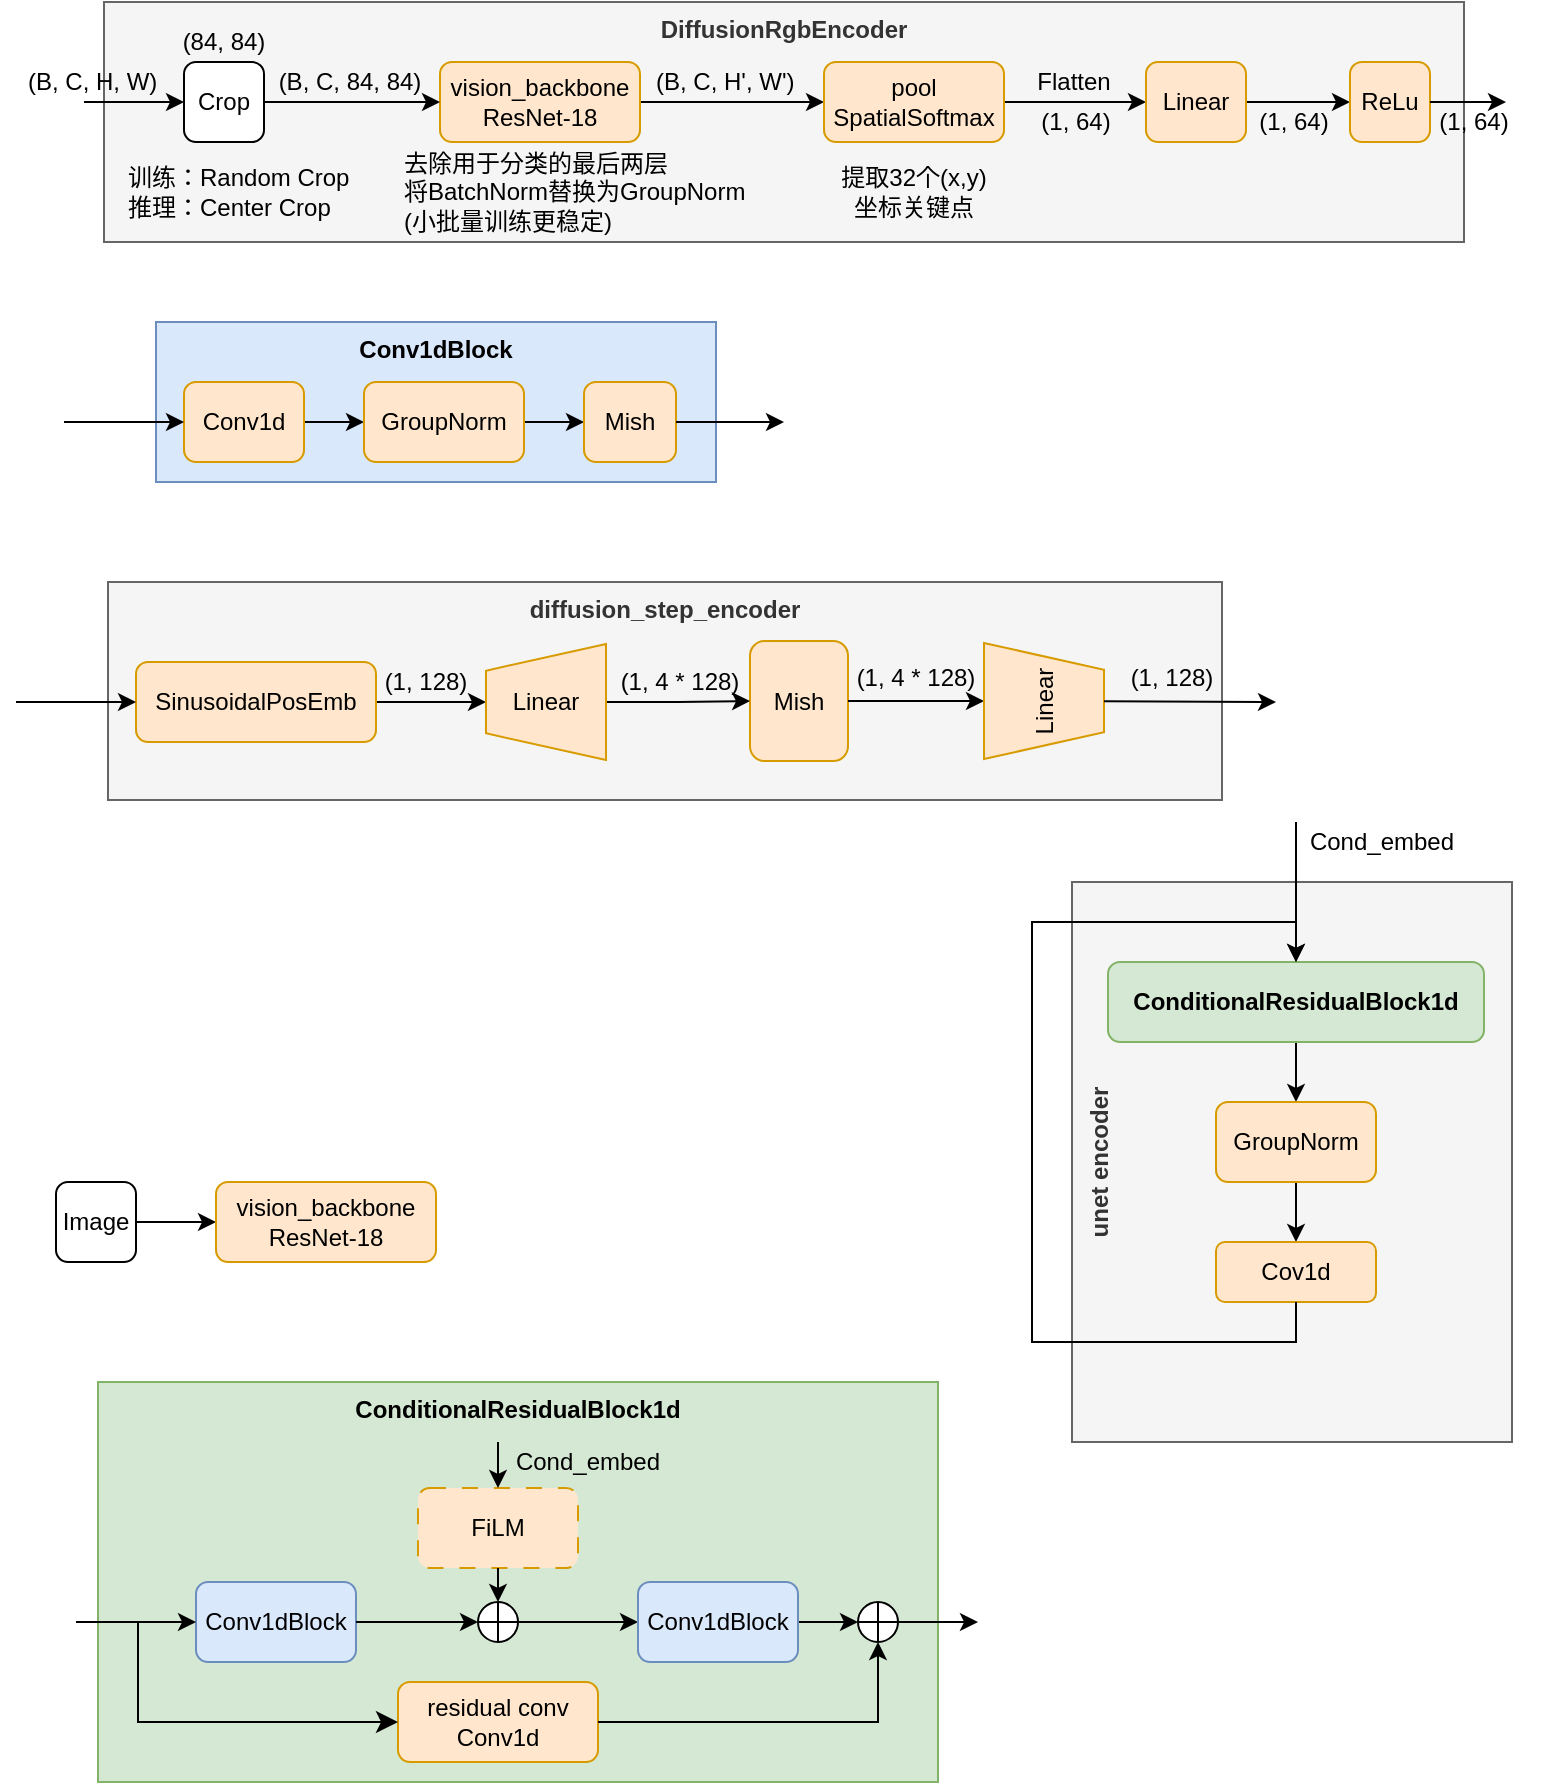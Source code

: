 <mxfile version="27.0.6">
  <diagram name="第 1 页" id="QIP-dXR1SjzeZl0UJQse">
    <mxGraphModel dx="1540" dy="835" grid="1" gridSize="10" guides="1" tooltips="1" connect="1" arrows="1" fold="1" page="1" pageScale="1" pageWidth="827" pageHeight="1169" math="0" shadow="0">
      <root>
        <mxCell id="0" />
        <mxCell id="1" parent="0" />
        <mxCell id="PJH4OMrgq3WDe2RNvaKb-1" style="edgeStyle=orthogonalEdgeStyle;rounded=0;orthogonalLoop=1;jettySize=auto;html=1;entryX=0;entryY=0.5;entryDx=0;entryDy=0;" parent="1" source="PJH4OMrgq3WDe2RNvaKb-2" target="PJH4OMrgq3WDe2RNvaKb-3" edge="1">
          <mxGeometry relative="1" as="geometry" />
        </mxCell>
        <mxCell id="PJH4OMrgq3WDe2RNvaKb-2" value="Image" style="rounded=1;whiteSpace=wrap;html=1;" parent="1" vertex="1">
          <mxGeometry x="52" y="640" width="40" height="40" as="geometry" />
        </mxCell>
        <mxCell id="PJH4OMrgq3WDe2RNvaKb-3" value="vision_backbone&lt;div&gt;ResNet-18&lt;/div&gt;" style="rounded=1;whiteSpace=wrap;html=1;fillColor=#ffe6cc;strokeColor=#d79b00;" parent="1" vertex="1">
          <mxGeometry x="132" y="640" width="110" height="40" as="geometry" />
        </mxCell>
        <mxCell id="PJH4OMrgq3WDe2RNvaKb-4" value="" style="group" parent="1" vertex="1" connectable="0">
          <mxGeometry x="56" y="210" width="360" height="80" as="geometry" />
        </mxCell>
        <mxCell id="PJH4OMrgq3WDe2RNvaKb-5" value="Conv1dBlock" style="rounded=0;whiteSpace=wrap;html=1;fillColor=#dae8fc;strokeColor=#6c8ebf;verticalAlign=top;fontStyle=1" parent="PJH4OMrgq3WDe2RNvaKb-4" vertex="1">
          <mxGeometry x="46" width="280" height="80" as="geometry" />
        </mxCell>
        <mxCell id="PJH4OMrgq3WDe2RNvaKb-6" style="edgeStyle=orthogonalEdgeStyle;rounded=0;orthogonalLoop=1;jettySize=auto;html=1;entryX=0;entryY=0.5;entryDx=0;entryDy=0;" parent="PJH4OMrgq3WDe2RNvaKb-4" source="PJH4OMrgq3WDe2RNvaKb-7" target="PJH4OMrgq3WDe2RNvaKb-9" edge="1">
          <mxGeometry relative="1" as="geometry" />
        </mxCell>
        <mxCell id="PJH4OMrgq3WDe2RNvaKb-7" value="Conv1d" style="rounded=1;whiteSpace=wrap;html=1;fillColor=#ffe6cc;strokeColor=#d79b00;" parent="PJH4OMrgq3WDe2RNvaKb-4" vertex="1">
          <mxGeometry x="60" y="30" width="60" height="40" as="geometry" />
        </mxCell>
        <mxCell id="PJH4OMrgq3WDe2RNvaKb-8" style="edgeStyle=orthogonalEdgeStyle;rounded=0;orthogonalLoop=1;jettySize=auto;html=1;entryX=0;entryY=0.5;entryDx=0;entryDy=0;" parent="PJH4OMrgq3WDe2RNvaKb-4" source="PJH4OMrgq3WDe2RNvaKb-9" target="PJH4OMrgq3WDe2RNvaKb-10" edge="1">
          <mxGeometry relative="1" as="geometry" />
        </mxCell>
        <mxCell id="PJH4OMrgq3WDe2RNvaKb-9" value="GroupNorm" style="rounded=1;whiteSpace=wrap;html=1;fillColor=#ffe6cc;strokeColor=#d79b00;" parent="PJH4OMrgq3WDe2RNvaKb-4" vertex="1">
          <mxGeometry x="150" y="30" width="80" height="40" as="geometry" />
        </mxCell>
        <mxCell id="PJH4OMrgq3WDe2RNvaKb-10" value="Mish" style="rounded=1;whiteSpace=wrap;html=1;fillColor=#ffe6cc;strokeColor=#d79b00;" parent="PJH4OMrgq3WDe2RNvaKb-4" vertex="1">
          <mxGeometry x="260" y="30" width="46" height="40" as="geometry" />
        </mxCell>
        <mxCell id="PJH4OMrgq3WDe2RNvaKb-11" value="" style="endArrow=classic;html=1;rounded=0;entryX=0;entryY=0.5;entryDx=0;entryDy=0;" parent="PJH4OMrgq3WDe2RNvaKb-4" target="PJH4OMrgq3WDe2RNvaKb-7" edge="1">
          <mxGeometry width="50" height="50" relative="1" as="geometry">
            <mxPoint y="50" as="sourcePoint" />
            <mxPoint x="130" y="-140" as="targetPoint" />
          </mxGeometry>
        </mxCell>
        <mxCell id="PJH4OMrgq3WDe2RNvaKb-12" value="" style="endArrow=classic;html=1;rounded=0;exitX=1;exitY=0.5;exitDx=0;exitDy=0;" parent="PJH4OMrgq3WDe2RNvaKb-4" source="PJH4OMrgq3WDe2RNvaKb-10" edge="1">
          <mxGeometry width="50" height="50" relative="1" as="geometry">
            <mxPoint x="311" y="49.5" as="sourcePoint" />
            <mxPoint x="360" y="50" as="targetPoint" />
          </mxGeometry>
        </mxCell>
        <mxCell id="PJH4OMrgq3WDe2RNvaKb-13" value="" style="group" parent="1" vertex="1" connectable="0">
          <mxGeometry x="36" y="50" width="760" height="120" as="geometry" />
        </mxCell>
        <mxCell id="PJH4OMrgq3WDe2RNvaKb-14" value="DiffusionRgbEncoder" style="rounded=0;whiteSpace=wrap;html=1;fillColor=#f5f5f5;fontColor=#333333;strokeColor=#666666;verticalAlign=top;fontStyle=1" parent="PJH4OMrgq3WDe2RNvaKb-13" vertex="1">
          <mxGeometry x="40" width="680" height="120" as="geometry" />
        </mxCell>
        <mxCell id="PJH4OMrgq3WDe2RNvaKb-15" value="去除用于分类的最后两层&lt;div&gt;将BatchNorm替换为GroupNorm&lt;/div&gt;&lt;div&gt;(小批量训练更稳定)&lt;/div&gt;" style="text;html=1;align=left;verticalAlign=middle;whiteSpace=wrap;rounded=0;" parent="PJH4OMrgq3WDe2RNvaKb-13" vertex="1">
          <mxGeometry x="188" y="70" width="185" height="50" as="geometry" />
        </mxCell>
        <mxCell id="PJH4OMrgq3WDe2RNvaKb-16" style="edgeStyle=orthogonalEdgeStyle;rounded=0;orthogonalLoop=1;jettySize=auto;html=1;entryX=0;entryY=0.5;entryDx=0;entryDy=0;" parent="PJH4OMrgq3WDe2RNvaKb-13" source="PJH4OMrgq3WDe2RNvaKb-17" target="PJH4OMrgq3WDe2RNvaKb-22" edge="1">
          <mxGeometry relative="1" as="geometry">
            <mxPoint x="588" y="50" as="targetPoint" />
          </mxGeometry>
        </mxCell>
        <mxCell id="PJH4OMrgq3WDe2RNvaKb-17" value="vision_backbone&lt;div&gt;ResNet-18&lt;/div&gt;" style="rounded=1;whiteSpace=wrap;html=1;fillColor=#ffe6cc;strokeColor=#d79b00;" parent="PJH4OMrgq3WDe2RNvaKb-13" vertex="1">
          <mxGeometry x="208" y="30" width="100" height="40" as="geometry" />
        </mxCell>
        <mxCell id="PJH4OMrgq3WDe2RNvaKb-18" value="" style="endArrow=classic;html=1;rounded=0;entryX=0;entryY=0.5;entryDx=0;entryDy=0;" parent="PJH4OMrgq3WDe2RNvaKb-13" target="PJH4OMrgq3WDe2RNvaKb-20" edge="1">
          <mxGeometry width="50" height="50" relative="1" as="geometry">
            <mxPoint x="30" y="50" as="sourcePoint" />
            <mxPoint x="270" y="100" as="targetPoint" />
          </mxGeometry>
        </mxCell>
        <mxCell id="PJH4OMrgq3WDe2RNvaKb-19" style="edgeStyle=orthogonalEdgeStyle;rounded=0;orthogonalLoop=1;jettySize=auto;html=1;exitX=1;exitY=0.5;exitDx=0;exitDy=0;entryX=0;entryY=0.5;entryDx=0;entryDy=0;" parent="PJH4OMrgq3WDe2RNvaKb-13" source="PJH4OMrgq3WDe2RNvaKb-20" target="PJH4OMrgq3WDe2RNvaKb-17" edge="1">
          <mxGeometry relative="1" as="geometry" />
        </mxCell>
        <mxCell id="PJH4OMrgq3WDe2RNvaKb-20" value="Crop" style="rounded=1;whiteSpace=wrap;html=1;" parent="PJH4OMrgq3WDe2RNvaKb-13" vertex="1">
          <mxGeometry x="80" y="30" width="40" height="40" as="geometry" />
        </mxCell>
        <mxCell id="PJH4OMrgq3WDe2RNvaKb-21" style="edgeStyle=orthogonalEdgeStyle;rounded=0;orthogonalLoop=1;jettySize=auto;html=1;exitX=1;exitY=0.5;exitDx=0;exitDy=0;entryX=0;entryY=0.5;entryDx=0;entryDy=0;" parent="PJH4OMrgq3WDe2RNvaKb-13" source="PJH4OMrgq3WDe2RNvaKb-22" target="PJH4OMrgq3WDe2RNvaKb-24" edge="1">
          <mxGeometry relative="1" as="geometry" />
        </mxCell>
        <mxCell id="PJH4OMrgq3WDe2RNvaKb-22" value="&lt;div&gt;pool&lt;/div&gt;SpatialSoftmax" style="rounded=1;whiteSpace=wrap;html=1;fillColor=#ffe6cc;strokeColor=#d79b00;" parent="PJH4OMrgq3WDe2RNvaKb-13" vertex="1">
          <mxGeometry x="400" y="30" width="90" height="40" as="geometry" />
        </mxCell>
        <mxCell id="PJH4OMrgq3WDe2RNvaKb-23" style="edgeStyle=orthogonalEdgeStyle;rounded=0;orthogonalLoop=1;jettySize=auto;html=1;" parent="PJH4OMrgq3WDe2RNvaKb-13" source="PJH4OMrgq3WDe2RNvaKb-24" target="PJH4OMrgq3WDe2RNvaKb-25" edge="1">
          <mxGeometry relative="1" as="geometry" />
        </mxCell>
        <mxCell id="PJH4OMrgq3WDe2RNvaKb-24" value="&lt;div&gt;Linear&lt;/div&gt;" style="rounded=1;whiteSpace=wrap;html=1;fillColor=#ffe6cc;strokeColor=#d79b00;" parent="PJH4OMrgq3WDe2RNvaKb-13" vertex="1">
          <mxGeometry x="561" y="30" width="50" height="40" as="geometry" />
        </mxCell>
        <mxCell id="PJH4OMrgq3WDe2RNvaKb-25" value="&lt;div&gt;ReLu&lt;/div&gt;" style="rounded=1;whiteSpace=wrap;html=1;fillColor=#ffe6cc;strokeColor=#d79b00;" parent="PJH4OMrgq3WDe2RNvaKb-13" vertex="1">
          <mxGeometry x="663" y="30" width="40" height="40" as="geometry" />
        </mxCell>
        <mxCell id="PJH4OMrgq3WDe2RNvaKb-26" value="Flatten" style="text;html=1;align=center;verticalAlign=middle;whiteSpace=wrap;rounded=0;" parent="PJH4OMrgq3WDe2RNvaKb-13" vertex="1">
          <mxGeometry x="490" y="30" width="70" height="20" as="geometry" />
        </mxCell>
        <mxCell id="PJH4OMrgq3WDe2RNvaKb-27" value="" style="endArrow=classic;html=1;rounded=0;exitX=1;exitY=0.5;exitDx=0;exitDy=0;" parent="PJH4OMrgq3WDe2RNvaKb-13" source="PJH4OMrgq3WDe2RNvaKb-25" edge="1">
          <mxGeometry width="50" height="50" relative="1" as="geometry">
            <mxPoint x="721" y="50" as="sourcePoint" />
            <mxPoint x="741" y="50" as="targetPoint" />
          </mxGeometry>
        </mxCell>
        <mxCell id="PJH4OMrgq3WDe2RNvaKb-28" value="(B, C, H, W)" style="text;whiteSpace=wrap;verticalAlign=middle;" parent="PJH4OMrgq3WDe2RNvaKb-13" vertex="1">
          <mxGeometry y="30" width="70" height="20" as="geometry" />
        </mxCell>
        <mxCell id="PJH4OMrgq3WDe2RNvaKb-29" value="(84, 84)" style="text;whiteSpace=wrap;align=center;verticalAlign=middle;" parent="PJH4OMrgq3WDe2RNvaKb-13" vertex="1">
          <mxGeometry x="65" y="10" width="70" height="20" as="geometry" />
        </mxCell>
        <mxCell id="PJH4OMrgq3WDe2RNvaKb-30" value="(B, C, 84, 84)" style="text;whiteSpace=wrap;verticalAlign=middle;align=center;" parent="PJH4OMrgq3WDe2RNvaKb-13" vertex="1">
          <mxGeometry x="120" y="30" width="86" height="20" as="geometry" />
        </mxCell>
        <mxCell id="PJH4OMrgq3WDe2RNvaKb-31" value="(B, C, H&#39;, W&#39;)" style="text;whiteSpace=wrap;verticalAlign=middle;" parent="PJH4OMrgq3WDe2RNvaKb-13" vertex="1">
          <mxGeometry x="314" y="30" width="72" height="20" as="geometry" />
        </mxCell>
        <mxCell id="PJH4OMrgq3WDe2RNvaKb-32" value="(1, 64)" style="text;whiteSpace=wrap;align=center;verticalAlign=middle;" parent="PJH4OMrgq3WDe2RNvaKb-13" vertex="1">
          <mxGeometry x="491" y="50" width="70" height="20" as="geometry" />
        </mxCell>
        <mxCell id="PJH4OMrgq3WDe2RNvaKb-33" value="提取32个(x,y)坐标关键点" style="text;html=1;align=center;verticalAlign=middle;whiteSpace=wrap;rounded=0;" parent="PJH4OMrgq3WDe2RNvaKb-13" vertex="1">
          <mxGeometry x="405" y="80" width="80" height="30" as="geometry" />
        </mxCell>
        <mxCell id="PJH4OMrgq3WDe2RNvaKb-34" value="(1, 64)" style="text;whiteSpace=wrap;align=center;verticalAlign=middle;" parent="PJH4OMrgq3WDe2RNvaKb-13" vertex="1">
          <mxGeometry x="600" y="50" width="70" height="20" as="geometry" />
        </mxCell>
        <mxCell id="PJH4OMrgq3WDe2RNvaKb-35" value="(1, 64)" style="text;whiteSpace=wrap;align=center;verticalAlign=middle;" parent="PJH4OMrgq3WDe2RNvaKb-13" vertex="1">
          <mxGeometry x="690" y="50" width="70" height="20" as="geometry" />
        </mxCell>
        <mxCell id="PJH4OMrgq3WDe2RNvaKb-36" value="训练：Random Crop&lt;div&gt;推理：Center Crop&lt;/div&gt;" style="text;html=1;align=left;verticalAlign=middle;whiteSpace=wrap;rounded=0;" parent="PJH4OMrgq3WDe2RNvaKb-13" vertex="1">
          <mxGeometry x="50" y="80" width="130" height="30" as="geometry" />
        </mxCell>
        <mxCell id="PJH4OMrgq3WDe2RNvaKb-37" value="" style="group" parent="1" vertex="1" connectable="0">
          <mxGeometry x="32" y="340" width="630" height="109" as="geometry" />
        </mxCell>
        <mxCell id="PJH4OMrgq3WDe2RNvaKb-38" value="Linear" style="rounded=1;whiteSpace=wrap;html=1;fillColor=#ffe6cc;strokeColor=#d79b00;" parent="PJH4OMrgq3WDe2RNvaKb-37" vertex="1">
          <mxGeometry x="380" y="50" width="80" height="40" as="geometry" />
        </mxCell>
        <mxCell id="PJH4OMrgq3WDe2RNvaKb-39" value="diffusion_step_encoder" style="rounded=0;whiteSpace=wrap;html=1;fillColor=#f5f5f5;fontColor=#333333;strokeColor=#666666;verticalAlign=top;fontStyle=1" parent="PJH4OMrgq3WDe2RNvaKb-37" vertex="1">
          <mxGeometry x="46" width="557" height="109" as="geometry" />
        </mxCell>
        <mxCell id="PJH4OMrgq3WDe2RNvaKb-40" style="edgeStyle=orthogonalEdgeStyle;rounded=0;orthogonalLoop=1;jettySize=auto;html=1;entryX=0.5;entryY=1;entryDx=0;entryDy=0;" parent="PJH4OMrgq3WDe2RNvaKb-37" source="PJH4OMrgq3WDe2RNvaKb-41" target="PJH4OMrgq3WDe2RNvaKb-46" edge="1">
          <mxGeometry relative="1" as="geometry">
            <mxPoint x="330" y="60" as="targetPoint" />
          </mxGeometry>
        </mxCell>
        <mxCell id="PJH4OMrgq3WDe2RNvaKb-41" value="SinusoidalPosEmb" style="rounded=1;whiteSpace=wrap;html=1;fillColor=#ffe6cc;strokeColor=#d79b00;" parent="PJH4OMrgq3WDe2RNvaKb-37" vertex="1">
          <mxGeometry x="60" y="40" width="120" height="40" as="geometry" />
        </mxCell>
        <mxCell id="PJH4OMrgq3WDe2RNvaKb-42" value="Mish" style="rounded=1;whiteSpace=wrap;html=1;fillColor=#ffe6cc;strokeColor=#d79b00;" parent="PJH4OMrgq3WDe2RNvaKb-37" vertex="1">
          <mxGeometry x="367" y="29.5" width="49" height="60" as="geometry" />
        </mxCell>
        <mxCell id="PJH4OMrgq3WDe2RNvaKb-43" value="" style="endArrow=classic;html=1;rounded=0;entryX=0;entryY=0.5;entryDx=0;entryDy=0;" parent="PJH4OMrgq3WDe2RNvaKb-37" target="PJH4OMrgq3WDe2RNvaKb-41" edge="1">
          <mxGeometry width="50" height="50" relative="1" as="geometry">
            <mxPoint y="60" as="sourcePoint" />
            <mxPoint x="130" y="-130" as="targetPoint" />
          </mxGeometry>
        </mxCell>
        <mxCell id="PJH4OMrgq3WDe2RNvaKb-44" value="(1, 128)" style="text;whiteSpace=wrap;align=center;verticalAlign=middle;" parent="PJH4OMrgq3WDe2RNvaKb-37" vertex="1">
          <mxGeometry x="170" y="40" width="70" height="20" as="geometry" />
        </mxCell>
        <mxCell id="PJH4OMrgq3WDe2RNvaKb-45" value="" style="edgeStyle=orthogonalEdgeStyle;rounded=0;orthogonalLoop=1;jettySize=auto;html=1;entryX=0;entryY=0.5;entryDx=0;entryDy=0;" parent="PJH4OMrgq3WDe2RNvaKb-37" source="PJH4OMrgq3WDe2RNvaKb-46" target="PJH4OMrgq3WDe2RNvaKb-42" edge="1">
          <mxGeometry relative="1" as="geometry" />
        </mxCell>
        <mxCell id="PJH4OMrgq3WDe2RNvaKb-46" value="Linear" style="verticalLabelPosition=middle;verticalAlign=middle;html=1;shape=trapezoid;perimeter=trapezoidPerimeter;whiteSpace=wrap;size=0.23;arcSize=10;flipV=1;labelPosition=center;align=center;rotation=90;fillColor=#ffe6cc;strokeColor=#d79b00;horizontal=0;" parent="PJH4OMrgq3WDe2RNvaKb-37" vertex="1">
          <mxGeometry x="236" y="30" width="58" height="60" as="geometry" />
        </mxCell>
        <mxCell id="PJH4OMrgq3WDe2RNvaKb-47" value="(1, 4 * 128)" style="text;whiteSpace=wrap;align=center;verticalAlign=middle;" parent="PJH4OMrgq3WDe2RNvaKb-37" vertex="1">
          <mxGeometry x="297" y="40" width="70" height="20" as="geometry" />
        </mxCell>
        <mxCell id="PJH4OMrgq3WDe2RNvaKb-48" value="" style="endArrow=classic;html=1;rounded=0;exitX=1;exitY=0.5;exitDx=0;exitDy=0;" parent="PJH4OMrgq3WDe2RNvaKb-37" source="PJH4OMrgq3WDe2RNvaKb-42" target="PJH4OMrgq3WDe2RNvaKb-49" edge="1">
          <mxGeometry width="50" height="50" relative="1" as="geometry">
            <mxPoint x="416" y="60" as="sourcePoint" />
            <mxPoint x="540" y="59.878" as="targetPoint" />
          </mxGeometry>
        </mxCell>
        <mxCell id="PJH4OMrgq3WDe2RNvaKb-49" value="Linear" style="verticalLabelPosition=middle;verticalAlign=middle;html=1;shape=trapezoid;perimeter=trapezoidPerimeter;whiteSpace=wrap;size=0.23;arcSize=10;flipV=1;labelPosition=center;align=center;rotation=-90;fillColor=#ffe6cc;strokeColor=#d79b00;horizontal=1;" parent="PJH4OMrgq3WDe2RNvaKb-37" vertex="1">
          <mxGeometry x="485" y="29.5" width="58" height="60" as="geometry" />
        </mxCell>
        <mxCell id="PJH4OMrgq3WDe2RNvaKb-50" value="(1, 4 * 128)" style="text;whiteSpace=wrap;align=center;verticalAlign=middle;" parent="PJH4OMrgq3WDe2RNvaKb-37" vertex="1">
          <mxGeometry x="415" y="38" width="70" height="20" as="geometry" />
        </mxCell>
        <mxCell id="PJH4OMrgq3WDe2RNvaKb-51" value="(1, 128)" style="text;whiteSpace=wrap;align=center;verticalAlign=middle;" parent="PJH4OMrgq3WDe2RNvaKb-37" vertex="1">
          <mxGeometry x="543" y="38" width="70" height="20" as="geometry" />
        </mxCell>
        <mxCell id="PJH4OMrgq3WDe2RNvaKb-52" value="" style="endArrow=classic;html=1;rounded=0;" parent="PJH4OMrgq3WDe2RNvaKb-37" source="PJH4OMrgq3WDe2RNvaKb-49" edge="1">
          <mxGeometry width="50" height="50" relative="1" as="geometry">
            <mxPoint x="550" y="60" as="sourcePoint" />
            <mxPoint x="630" y="60" as="targetPoint" />
          </mxGeometry>
        </mxCell>
        <mxCell id="PJH4OMrgq3WDe2RNvaKb-53" value="unet encoder" style="rounded=0;whiteSpace=wrap;html=1;fillColor=#f5f5f5;fontColor=#333333;strokeColor=#666666;verticalAlign=top;fontStyle=1;horizontal=0;" parent="1" vertex="1">
          <mxGeometry x="560" y="490" width="220" height="280" as="geometry" />
        </mxCell>
        <mxCell id="PJH4OMrgq3WDe2RNvaKb-54" style="edgeStyle=orthogonalEdgeStyle;rounded=0;orthogonalLoop=1;jettySize=auto;html=1;exitX=0.5;exitY=1;exitDx=0;exitDy=0;entryX=0.5;entryY=0;entryDx=0;entryDy=0;" parent="1" source="PJH4OMrgq3WDe2RNvaKb-55" target="PJH4OMrgq3WDe2RNvaKb-57" edge="1">
          <mxGeometry relative="1" as="geometry" />
        </mxCell>
        <mxCell id="PJH4OMrgq3WDe2RNvaKb-55" value="&lt;span style=&quot;font-weight: 700;&quot;&gt;ConditionalResidualBlock1d&lt;/span&gt;" style="rounded=1;whiteSpace=wrap;html=1;fillColor=#d5e8d4;strokeColor=#82b366;" parent="1" vertex="1">
          <mxGeometry x="578" y="530" width="188" height="40" as="geometry" />
        </mxCell>
        <mxCell id="PJH4OMrgq3WDe2RNvaKb-56" style="edgeStyle=orthogonalEdgeStyle;rounded=0;orthogonalLoop=1;jettySize=auto;html=1;entryX=0.5;entryY=0;entryDx=0;entryDy=0;" parent="1" source="PJH4OMrgq3WDe2RNvaKb-57" target="PJH4OMrgq3WDe2RNvaKb-58" edge="1">
          <mxGeometry relative="1" as="geometry" />
        </mxCell>
        <mxCell id="PJH4OMrgq3WDe2RNvaKb-57" value="GroupNorm" style="rounded=1;whiteSpace=wrap;html=1;fillColor=#ffe6cc;strokeColor=#d79b00;" parent="1" vertex="1">
          <mxGeometry x="632" y="600" width="80" height="40" as="geometry" />
        </mxCell>
        <mxCell id="PJH4OMrgq3WDe2RNvaKb-58" value="Cov1d" style="rounded=1;whiteSpace=wrap;html=1;fillColor=#ffe6cc;strokeColor=#d79b00;" parent="1" vertex="1">
          <mxGeometry x="632" y="670" width="80" height="30" as="geometry" />
        </mxCell>
        <mxCell id="PJH4OMrgq3WDe2RNvaKb-59" value="" style="endArrow=classic;html=1;rounded=0;entryX=0.5;entryY=0;entryDx=0;entryDy=0;" parent="1" target="PJH4OMrgq3WDe2RNvaKb-55" edge="1">
          <mxGeometry width="50" height="50" relative="1" as="geometry">
            <mxPoint x="672" y="460" as="sourcePoint" />
            <mxPoint x="672" y="370" as="targetPoint" />
          </mxGeometry>
        </mxCell>
        <mxCell id="PJH4OMrgq3WDe2RNvaKb-60" value="" style="endArrow=classic;html=1;rounded=0;exitX=0.5;exitY=1;exitDx=0;exitDy=0;entryX=0.5;entryY=0;entryDx=0;entryDy=0;" parent="1" source="PJH4OMrgq3WDe2RNvaKb-58" target="PJH4OMrgq3WDe2RNvaKb-55" edge="1">
          <mxGeometry width="50" height="50" relative="1" as="geometry">
            <mxPoint x="853" y="559.5" as="sourcePoint" />
            <mxPoint x="662" y="800" as="targetPoint" />
            <Array as="points">
              <mxPoint x="672" y="720" />
              <mxPoint x="540" y="720" />
              <mxPoint x="540" y="510" />
              <mxPoint x="612" y="510" />
              <mxPoint x="672" y="510" />
            </Array>
          </mxGeometry>
        </mxCell>
        <mxCell id="PJH4OMrgq3WDe2RNvaKb-61" value="" style="group" parent="1" vertex="1" connectable="0">
          <mxGeometry x="62" y="740" width="451" height="200" as="geometry" />
        </mxCell>
        <mxCell id="PJH4OMrgq3WDe2RNvaKb-62" value="ConditionalResidualBlock1d" style="rounded=0;whiteSpace=wrap;html=1;fillColor=#d5e8d4;strokeColor=#82b366;verticalAlign=top;fontStyle=1" parent="PJH4OMrgq3WDe2RNvaKb-61" vertex="1">
          <mxGeometry x="11" width="420" height="200" as="geometry" />
        </mxCell>
        <mxCell id="PJH4OMrgq3WDe2RNvaKb-63" style="edgeStyle=orthogonalEdgeStyle;rounded=0;orthogonalLoop=1;jettySize=auto;html=1;entryX=0;entryY=0.5;entryDx=0;entryDy=0;" parent="PJH4OMrgq3WDe2RNvaKb-61" source="PJH4OMrgq3WDe2RNvaKb-71" target="PJH4OMrgq3WDe2RNvaKb-73" edge="1">
          <mxGeometry relative="1" as="geometry">
            <mxPoint x="271" y="120" as="targetPoint" />
          </mxGeometry>
        </mxCell>
        <mxCell id="PJH4OMrgq3WDe2RNvaKb-64" value="FiLM" style="rounded=1;whiteSpace=wrap;html=1;fillColor=#ffe6cc;strokeColor=#d79b00;dashed=1;dashPattern=8 8;" parent="PJH4OMrgq3WDe2RNvaKb-61" vertex="1">
          <mxGeometry x="171" y="53" width="80" height="40" as="geometry" />
        </mxCell>
        <mxCell id="PJH4OMrgq3WDe2RNvaKb-65" value="" style="endArrow=classic;html=1;rounded=0;entryX=0.5;entryY=0;entryDx=0;entryDy=0;" parent="PJH4OMrgq3WDe2RNvaKb-61" target="PJH4OMrgq3WDe2RNvaKb-64" edge="1">
          <mxGeometry width="50" height="50" relative="1" as="geometry">
            <mxPoint x="211" y="30" as="sourcePoint" />
            <mxPoint x="61" y="79.58" as="targetPoint" />
          </mxGeometry>
        </mxCell>
        <mxCell id="PJH4OMrgq3WDe2RNvaKb-66" value="Cond_embed" style="text;whiteSpace=wrap;align=center;verticalAlign=middle;" parent="PJH4OMrgq3WDe2RNvaKb-61" vertex="1">
          <mxGeometry x="221" y="30" width="70" height="20" as="geometry" />
        </mxCell>
        <mxCell id="PJH4OMrgq3WDe2RNvaKb-67" value="Conv1dBlock" style="rounded=1;whiteSpace=wrap;html=1;fillColor=#dae8fc;strokeColor=#6c8ebf;" parent="PJH4OMrgq3WDe2RNvaKb-61" vertex="1">
          <mxGeometry x="60" y="100" width="80" height="40" as="geometry" />
        </mxCell>
        <mxCell id="PJH4OMrgq3WDe2RNvaKb-68" value="" style="endArrow=classic;html=1;rounded=0;entryX=0;entryY=0.5;entryDx=0;entryDy=0;" parent="PJH4OMrgq3WDe2RNvaKb-61" target="PJH4OMrgq3WDe2RNvaKb-67" edge="1">
          <mxGeometry width="50" height="50" relative="1" as="geometry">
            <mxPoint y="120" as="sourcePoint" />
            <mxPoint x="130" y="-70" as="targetPoint" />
          </mxGeometry>
        </mxCell>
        <mxCell id="PJH4OMrgq3WDe2RNvaKb-69" value="" style="endArrow=classic;html=1;rounded=0;exitX=0.5;exitY=1;exitDx=0;exitDy=0;entryX=0.5;entryY=0;entryDx=0;entryDy=0;" parent="PJH4OMrgq3WDe2RNvaKb-61" source="PJH4OMrgq3WDe2RNvaKb-64" target="PJH4OMrgq3WDe2RNvaKb-71" edge="1">
          <mxGeometry width="50" height="50" relative="1" as="geometry">
            <mxPoint x="331" y="70" as="sourcePoint" />
            <mxPoint x="211" y="120" as="targetPoint" />
          </mxGeometry>
        </mxCell>
        <mxCell id="PJH4OMrgq3WDe2RNvaKb-70" value="" style="edgeStyle=orthogonalEdgeStyle;rounded=0;orthogonalLoop=1;jettySize=auto;html=1;" parent="PJH4OMrgq3WDe2RNvaKb-61" source="PJH4OMrgq3WDe2RNvaKb-67" target="PJH4OMrgq3WDe2RNvaKb-71" edge="1">
          <mxGeometry relative="1" as="geometry">
            <mxPoint x="111" y="120" as="sourcePoint" />
            <mxPoint x="271" y="120" as="targetPoint" />
          </mxGeometry>
        </mxCell>
        <mxCell id="PJH4OMrgq3WDe2RNvaKb-71" value="" style="shape=orEllipse;perimeter=ellipsePerimeter;whiteSpace=wrap;html=1;backgroundOutline=1;" parent="PJH4OMrgq3WDe2RNvaKb-61" vertex="1">
          <mxGeometry x="201" y="110" width="20" height="20" as="geometry" />
        </mxCell>
        <mxCell id="PJH4OMrgq3WDe2RNvaKb-72" style="edgeStyle=orthogonalEdgeStyle;rounded=0;orthogonalLoop=1;jettySize=auto;html=1;entryX=0;entryY=0.5;entryDx=0;entryDy=0;" parent="PJH4OMrgq3WDe2RNvaKb-61" source="PJH4OMrgq3WDe2RNvaKb-73" target="PJH4OMrgq3WDe2RNvaKb-79" edge="1">
          <mxGeometry relative="1" as="geometry">
            <mxPoint x="431" y="120" as="targetPoint" />
          </mxGeometry>
        </mxCell>
        <mxCell id="PJH4OMrgq3WDe2RNvaKb-73" value="Conv1dBlock" style="rounded=1;whiteSpace=wrap;html=1;fillColor=#dae8fc;strokeColor=#6c8ebf;" parent="PJH4OMrgq3WDe2RNvaKb-61" vertex="1">
          <mxGeometry x="281" y="100" width="80" height="40" as="geometry" />
        </mxCell>
        <mxCell id="PJH4OMrgq3WDe2RNvaKb-74" style="edgeStyle=orthogonalEdgeStyle;rounded=0;orthogonalLoop=1;jettySize=auto;html=1;exitX=1;exitY=0.5;exitDx=0;exitDy=0;" parent="PJH4OMrgq3WDe2RNvaKb-61" source="PJH4OMrgq3WDe2RNvaKb-79" edge="1">
          <mxGeometry relative="1" as="geometry">
            <mxPoint x="401" y="120" as="targetPoint" />
          </mxGeometry>
        </mxCell>
        <mxCell id="PJH4OMrgq3WDe2RNvaKb-75" value="&lt;div&gt;residual conv&lt;/div&gt;Conv1d" style="rounded=1;whiteSpace=wrap;html=1;fillColor=#ffe6cc;strokeColor=#d79b00;" parent="PJH4OMrgq3WDe2RNvaKb-61" vertex="1">
          <mxGeometry x="161" y="150" width="100" height="40" as="geometry" />
        </mxCell>
        <mxCell id="PJH4OMrgq3WDe2RNvaKb-76" value="" style="edgeStyle=elbowEdgeStyle;elbow=horizontal;endArrow=classic;html=1;curved=0;rounded=0;endSize=8;startSize=8;entryX=0;entryY=0.5;entryDx=0;entryDy=0;" parent="PJH4OMrgq3WDe2RNvaKb-61" target="PJH4OMrgq3WDe2RNvaKb-75" edge="1">
          <mxGeometry width="50" height="50" relative="1" as="geometry">
            <mxPoint x="31" y="120" as="sourcePoint" />
            <mxPoint x="61" y="60" as="targetPoint" />
            <Array as="points">
              <mxPoint x="31" y="160" />
            </Array>
          </mxGeometry>
        </mxCell>
        <mxCell id="PJH4OMrgq3WDe2RNvaKb-77" value="" style="edgeStyle=orthogonalEdgeStyle;rounded=0;orthogonalLoop=1;jettySize=auto;html=1;exitX=1;exitY=0.5;exitDx=0;exitDy=0;" parent="PJH4OMrgq3WDe2RNvaKb-61" source="PJH4OMrgq3WDe2RNvaKb-75" target="PJH4OMrgq3WDe2RNvaKb-79" edge="1">
          <mxGeometry relative="1" as="geometry">
            <mxPoint x="401" y="120" as="targetPoint" />
            <mxPoint x="251" y="170" as="sourcePoint" />
          </mxGeometry>
        </mxCell>
        <mxCell id="PJH4OMrgq3WDe2RNvaKb-78" style="edgeStyle=orthogonalEdgeStyle;rounded=0;orthogonalLoop=1;jettySize=auto;html=1;" parent="PJH4OMrgq3WDe2RNvaKb-61" source="PJH4OMrgq3WDe2RNvaKb-79" edge="1">
          <mxGeometry relative="1" as="geometry">
            <mxPoint x="451" y="120" as="targetPoint" />
          </mxGeometry>
        </mxCell>
        <mxCell id="PJH4OMrgq3WDe2RNvaKb-79" value="" style="shape=orEllipse;perimeter=ellipsePerimeter;whiteSpace=wrap;html=1;backgroundOutline=1;" parent="PJH4OMrgq3WDe2RNvaKb-61" vertex="1">
          <mxGeometry x="391" y="110" width="20" height="20" as="geometry" />
        </mxCell>
        <mxCell id="Re8Aq9dO1MrKqDunBWZt-2" value="Cond_embed" style="text;whiteSpace=wrap;align=center;verticalAlign=middle;" vertex="1" parent="1">
          <mxGeometry x="680" y="460" width="70" height="20" as="geometry" />
        </mxCell>
      </root>
    </mxGraphModel>
  </diagram>
</mxfile>
